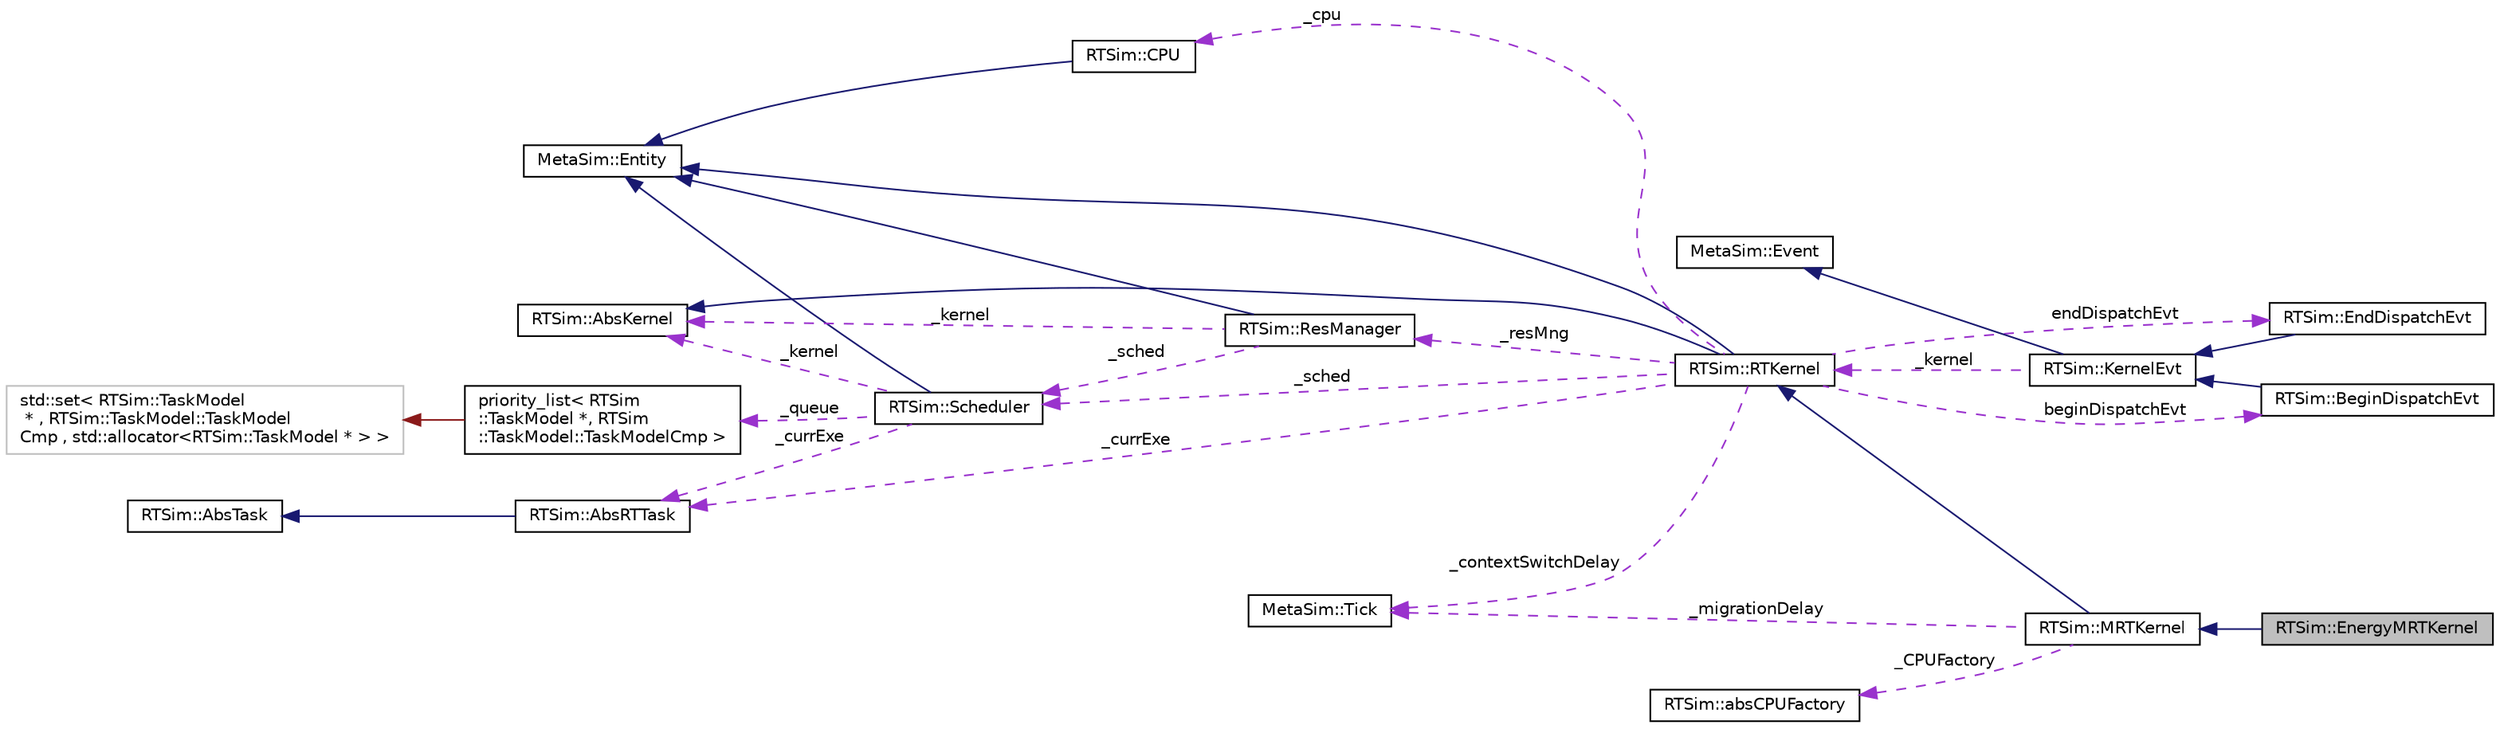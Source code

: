 digraph "RTSim::EnergyMRTKernel"
{
  edge [fontname="Helvetica",fontsize="10",labelfontname="Helvetica",labelfontsize="10"];
  node [fontname="Helvetica",fontsize="10",shape=record];
  rankdir="LR";
  Node5 [label="RTSim::EnergyMRTKernel",height=0.2,width=0.4,color="black", fillcolor="grey75", style="filled", fontcolor="black"];
  Node6 -> Node5 [dir="back",color="midnightblue",fontsize="10",style="solid",fontname="Helvetica"];
  Node6 [label="RTSim::MRTKernel",height=0.2,width=0.4,color="black", fillcolor="white", style="filled",URL="$classRTSim_1_1MRTKernel.html"];
  Node7 -> Node6 [dir="back",color="midnightblue",fontsize="10",style="solid",fontname="Helvetica"];
  Node7 [label="RTSim::RTKernel",height=0.2,width=0.4,color="black", fillcolor="white", style="filled",URL="$classRTSim_1_1RTKernel.html"];
  Node8 -> Node7 [dir="back",color="midnightblue",fontsize="10",style="solid",fontname="Helvetica"];
  Node8 [label="MetaSim::Entity",height=0.2,width=0.4,color="black", fillcolor="white", style="filled",URL="$classMetaSim_1_1Entity.html"];
  Node9 -> Node7 [dir="back",color="midnightblue",fontsize="10",style="solid",fontname="Helvetica"];
  Node9 [label="RTSim::AbsKernel",height=0.2,width=0.4,color="black", fillcolor="white", style="filled",URL="$classRTSim_1_1AbsKernel.html"];
  Node10 -> Node7 [dir="back",color="darkorchid3",fontsize="10",style="dashed",label=" _resMng" ,fontname="Helvetica"];
  Node10 [label="RTSim::ResManager",height=0.2,width=0.4,color="black", fillcolor="white", style="filled",URL="$classRTSim_1_1ResManager.html"];
  Node8 -> Node10 [dir="back",color="midnightblue",fontsize="10",style="solid",fontname="Helvetica"];
  Node9 -> Node10 [dir="back",color="darkorchid3",fontsize="10",style="dashed",label=" _kernel" ,fontname="Helvetica"];
  Node11 -> Node10 [dir="back",color="darkorchid3",fontsize="10",style="dashed",label=" _sched" ,fontname="Helvetica"];
  Node11 [label="RTSim::Scheduler",height=0.2,width=0.4,color="black", fillcolor="white", style="filled",URL="$classRTSim_1_1Scheduler.html"];
  Node8 -> Node11 [dir="back",color="midnightblue",fontsize="10",style="solid",fontname="Helvetica"];
  Node12 -> Node11 [dir="back",color="darkorchid3",fontsize="10",style="dashed",label=" _currExe" ,fontname="Helvetica"];
  Node12 [label="RTSim::AbsRTTask",height=0.2,width=0.4,color="black", fillcolor="white", style="filled",URL="$classRTSim_1_1AbsRTTask.html"];
  Node13 -> Node12 [dir="back",color="midnightblue",fontsize="10",style="solid",fontname="Helvetica"];
  Node13 [label="RTSim::AbsTask",height=0.2,width=0.4,color="black", fillcolor="white", style="filled",URL="$classRTSim_1_1AbsTask.html"];
  Node9 -> Node11 [dir="back",color="darkorchid3",fontsize="10",style="dashed",label=" _kernel" ,fontname="Helvetica"];
  Node14 -> Node11 [dir="back",color="darkorchid3",fontsize="10",style="dashed",label=" _queue" ,fontname="Helvetica"];
  Node14 [label="priority_list\< RTSim\l::TaskModel *, RTSim\l::TaskModel::TaskModelCmp \>",height=0.2,width=0.4,color="black", fillcolor="white", style="filled",URL="$classpriority__list.html"];
  Node15 -> Node14 [dir="back",color="firebrick4",fontsize="10",style="solid",fontname="Helvetica"];
  Node15 [label="std::set\< RTSim::TaskModel\l * , RTSim::TaskModel::TaskModel\lCmp , std::allocator\<RTSim::TaskModel * \>  \>",height=0.2,width=0.4,color="grey75", fillcolor="white", style="filled"];
  Node12 -> Node7 [dir="back",color="darkorchid3",fontsize="10",style="dashed",label=" _currExe" ,fontname="Helvetica"];
  Node16 -> Node7 [dir="back",color="darkorchid3",fontsize="10",style="dashed",label=" _cpu" ,fontname="Helvetica"];
  Node16 [label="RTSim::CPU",height=0.2,width=0.4,color="black", fillcolor="white", style="filled",URL="$classRTSim_1_1CPU.html"];
  Node8 -> Node16 [dir="back",color="midnightblue",fontsize="10",style="solid",fontname="Helvetica"];
  Node11 -> Node7 [dir="back",color="darkorchid3",fontsize="10",style="dashed",label=" _sched" ,fontname="Helvetica"];
  Node17 -> Node7 [dir="back",color="darkorchid3",fontsize="10",style="dashed",label=" _contextSwitchDelay" ,fontname="Helvetica"];
  Node17 [label="MetaSim::Tick",height=0.2,width=0.4,color="black", fillcolor="white", style="filled",URL="$classMetaSim_1_1Tick.html"];
  Node18 -> Node7 [dir="back",color="darkorchid3",fontsize="10",style="dashed",label=" endDispatchEvt" ,fontname="Helvetica"];
  Node18 [label="RTSim::EndDispatchEvt",height=0.2,width=0.4,color="black", fillcolor="white", style="filled",URL="$classRTSim_1_1EndDispatchEvt.html"];
  Node19 -> Node18 [dir="back",color="midnightblue",fontsize="10",style="solid",fontname="Helvetica"];
  Node19 [label="RTSim::KernelEvt",height=0.2,width=0.4,color="black", fillcolor="white", style="filled",URL="$classRTSim_1_1KernelEvt.html"];
  Node20 -> Node19 [dir="back",color="midnightblue",fontsize="10",style="solid",fontname="Helvetica"];
  Node20 [label="MetaSim::Event",height=0.2,width=0.4,color="black", fillcolor="white", style="filled",URL="$classMetaSim_1_1Event.html"];
  Node7 -> Node19 [dir="back",color="darkorchid3",fontsize="10",style="dashed",label=" _kernel" ,fontname="Helvetica"];
  Node21 -> Node7 [dir="back",color="darkorchid3",fontsize="10",style="dashed",label=" beginDispatchEvt" ,fontname="Helvetica"];
  Node21 [label="RTSim::BeginDispatchEvt",height=0.2,width=0.4,color="black", fillcolor="white", style="filled",URL="$classRTSim_1_1BeginDispatchEvt.html"];
  Node19 -> Node21 [dir="back",color="midnightblue",fontsize="10",style="solid",fontname="Helvetica"];
  Node22 -> Node6 [dir="back",color="darkorchid3",fontsize="10",style="dashed",label=" _CPUFactory" ,fontname="Helvetica"];
  Node22 [label="RTSim::absCPUFactory",height=0.2,width=0.4,color="black", fillcolor="white", style="filled",URL="$classRTSim_1_1absCPUFactory.html"];
  Node17 -> Node6 [dir="back",color="darkorchid3",fontsize="10",style="dashed",label=" _migrationDelay" ,fontname="Helvetica"];
}
